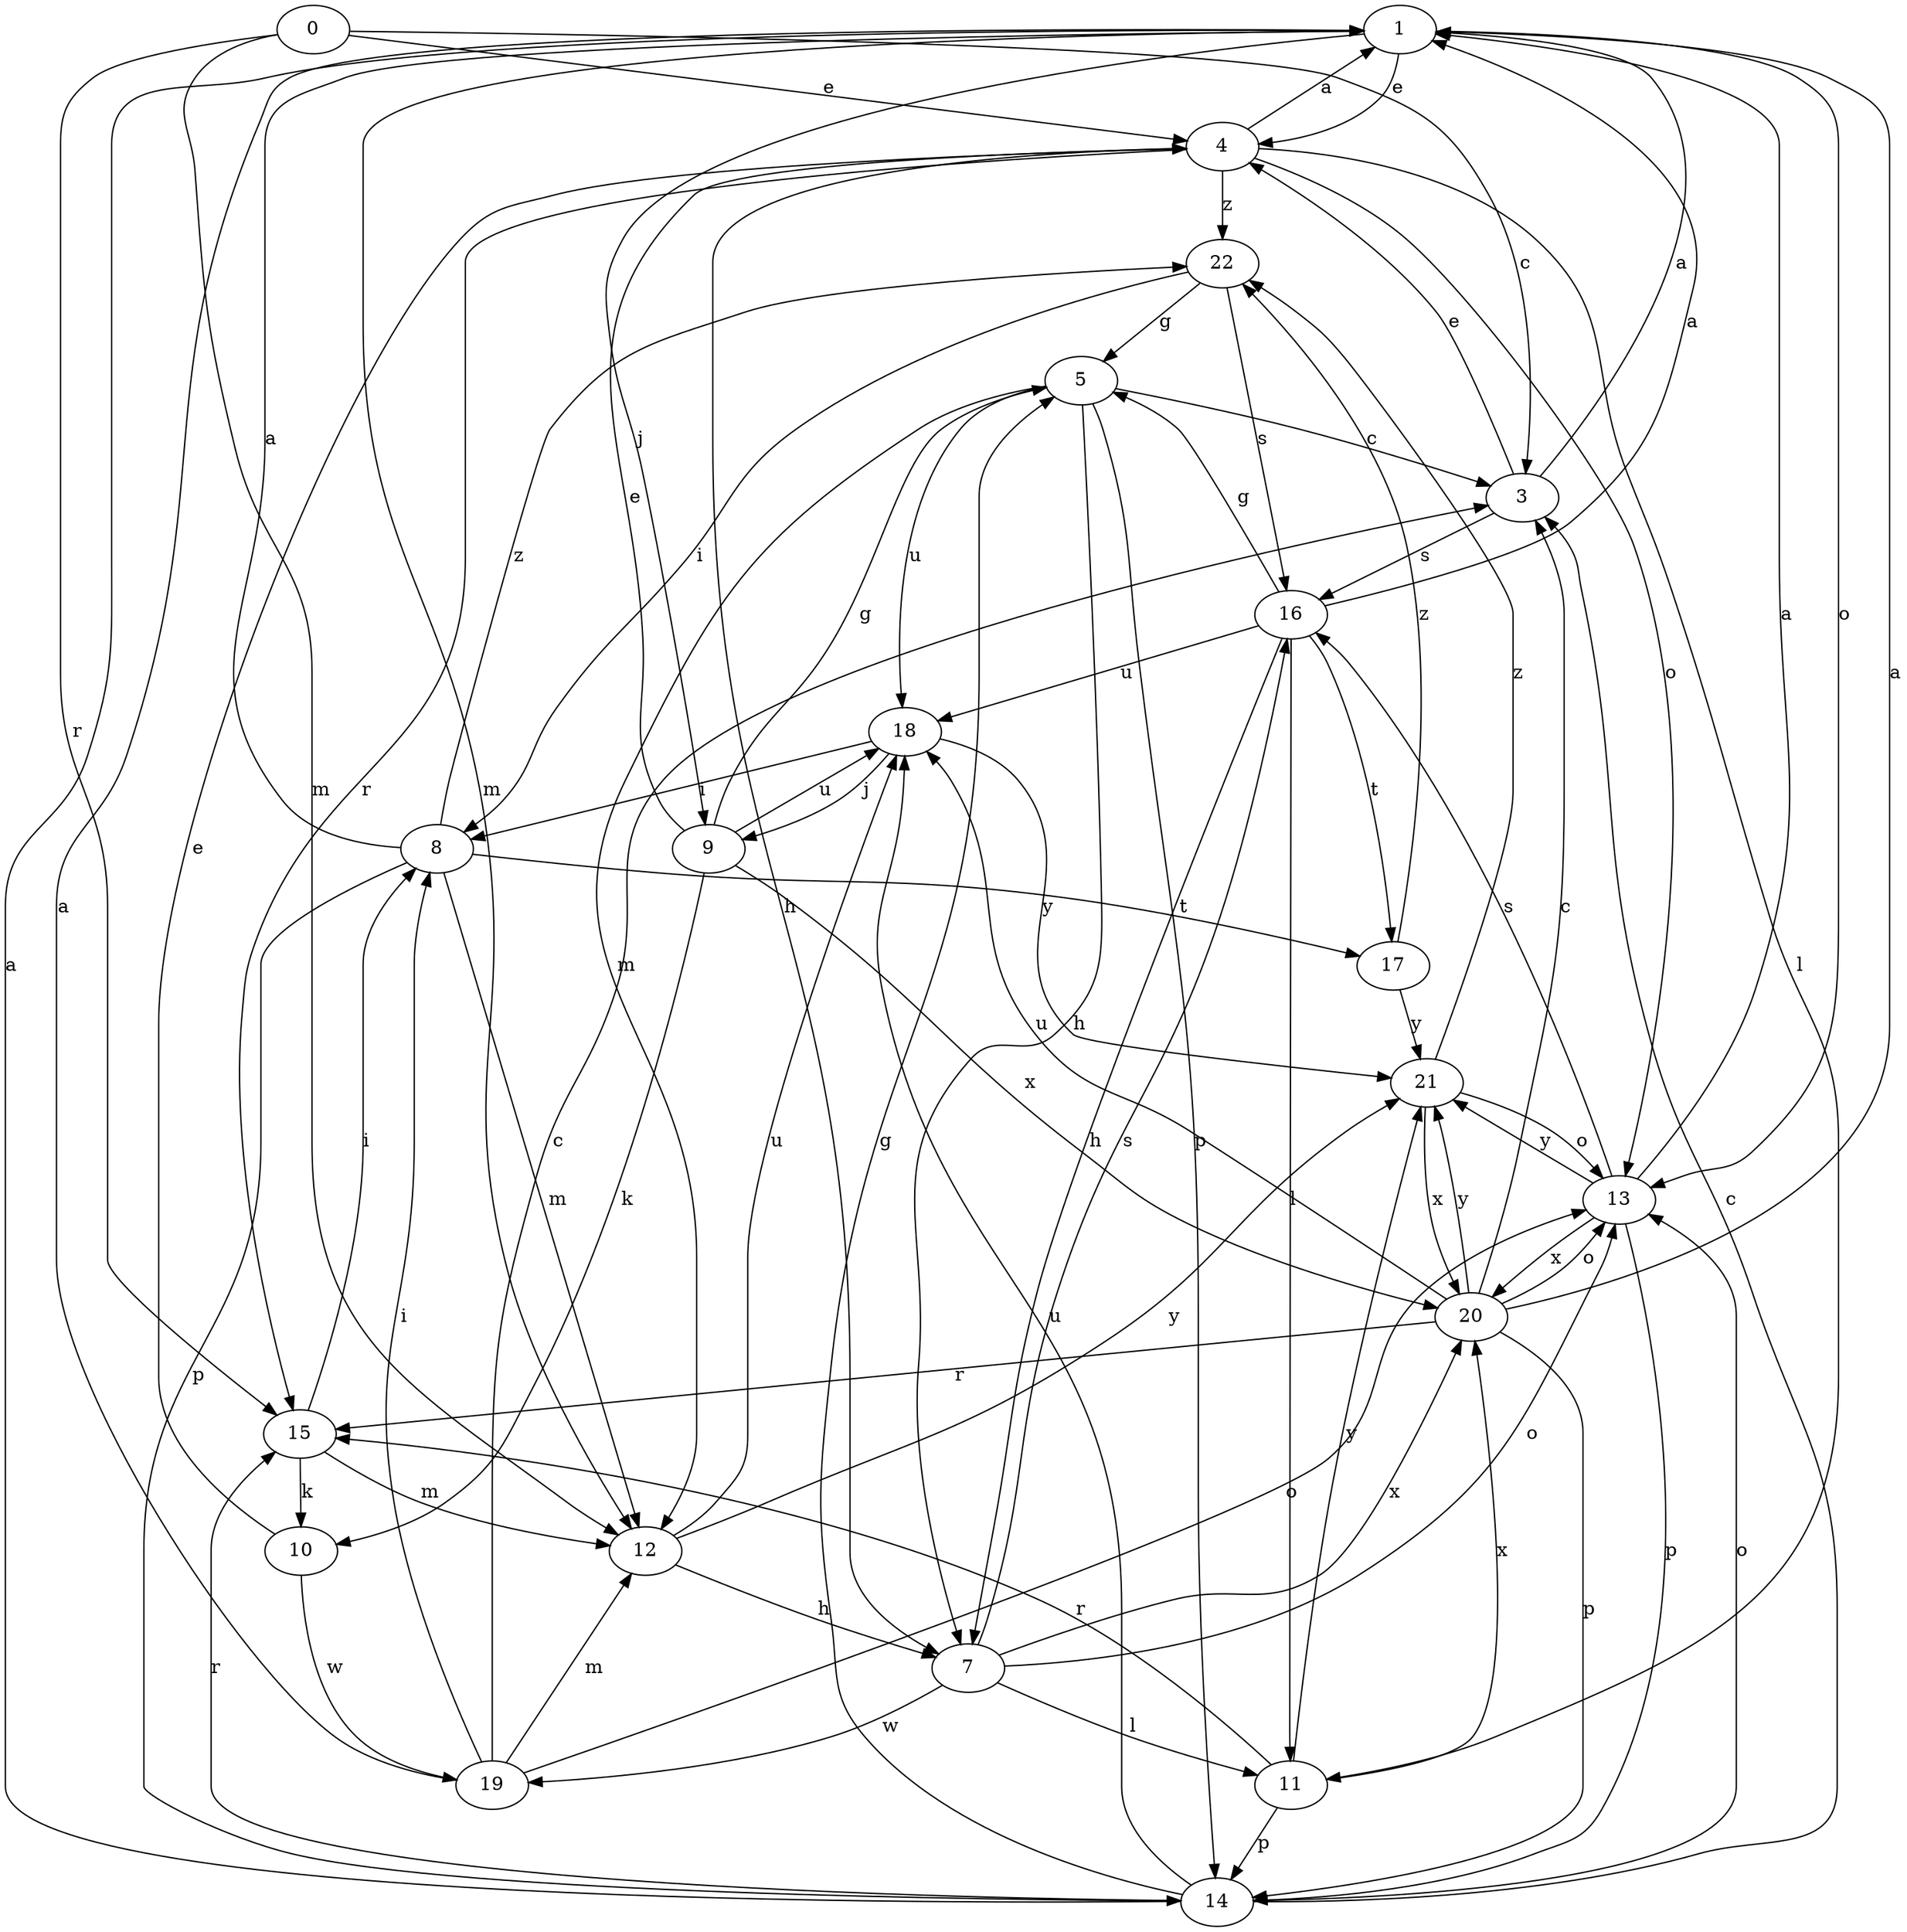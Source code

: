 strict digraph  {
1;
3;
4;
5;
7;
0;
8;
9;
10;
11;
12;
13;
14;
15;
16;
17;
18;
19;
20;
21;
22;
1 -> 4  [label=e];
1 -> 9  [label=j];
1 -> 12  [label=m];
1 -> 13  [label=o];
3 -> 1  [label=a];
3 -> 4  [label=e];
3 -> 16  [label=s];
4 -> 1  [label=a];
4 -> 7  [label=h];
4 -> 11  [label=l];
4 -> 13  [label=o];
4 -> 15  [label=r];
4 -> 22  [label=z];
5 -> 3  [label=c];
5 -> 7  [label=h];
5 -> 12  [label=m];
5 -> 14  [label=p];
5 -> 18  [label=u];
7 -> 11  [label=l];
7 -> 13  [label=o];
7 -> 16  [label=s];
7 -> 19  [label=w];
7 -> 20  [label=x];
0 -> 3  [label=c];
0 -> 4  [label=e];
0 -> 12  [label=m];
0 -> 15  [label=r];
8 -> 1  [label=a];
8 -> 12  [label=m];
8 -> 14  [label=p];
8 -> 17  [label=t];
8 -> 22  [label=z];
9 -> 4  [label=e];
9 -> 5  [label=g];
9 -> 10  [label=k];
9 -> 18  [label=u];
9 -> 20  [label=x];
10 -> 4  [label=e];
10 -> 19  [label=w];
11 -> 14  [label=p];
11 -> 15  [label=r];
11 -> 20  [label=x];
11 -> 21  [label=y];
12 -> 7  [label=h];
12 -> 18  [label=u];
12 -> 21  [label=y];
13 -> 1  [label=a];
13 -> 14  [label=p];
13 -> 16  [label=s];
13 -> 20  [label=x];
13 -> 21  [label=y];
14 -> 1  [label=a];
14 -> 3  [label=c];
14 -> 5  [label=g];
14 -> 13  [label=o];
14 -> 15  [label=r];
14 -> 18  [label=u];
15 -> 8  [label=i];
15 -> 10  [label=k];
15 -> 12  [label=m];
16 -> 1  [label=a];
16 -> 5  [label=g];
16 -> 7  [label=h];
16 -> 11  [label=l];
16 -> 17  [label=t];
16 -> 18  [label=u];
17 -> 21  [label=y];
17 -> 22  [label=z];
18 -> 8  [label=i];
18 -> 9  [label=j];
18 -> 21  [label=y];
19 -> 1  [label=a];
19 -> 3  [label=c];
19 -> 8  [label=i];
19 -> 12  [label=m];
19 -> 13  [label=o];
20 -> 1  [label=a];
20 -> 3  [label=c];
20 -> 13  [label=o];
20 -> 14  [label=p];
20 -> 15  [label=r];
20 -> 18  [label=u];
20 -> 21  [label=y];
21 -> 13  [label=o];
21 -> 20  [label=x];
21 -> 22  [label=z];
22 -> 5  [label=g];
22 -> 8  [label=i];
22 -> 16  [label=s];
}
